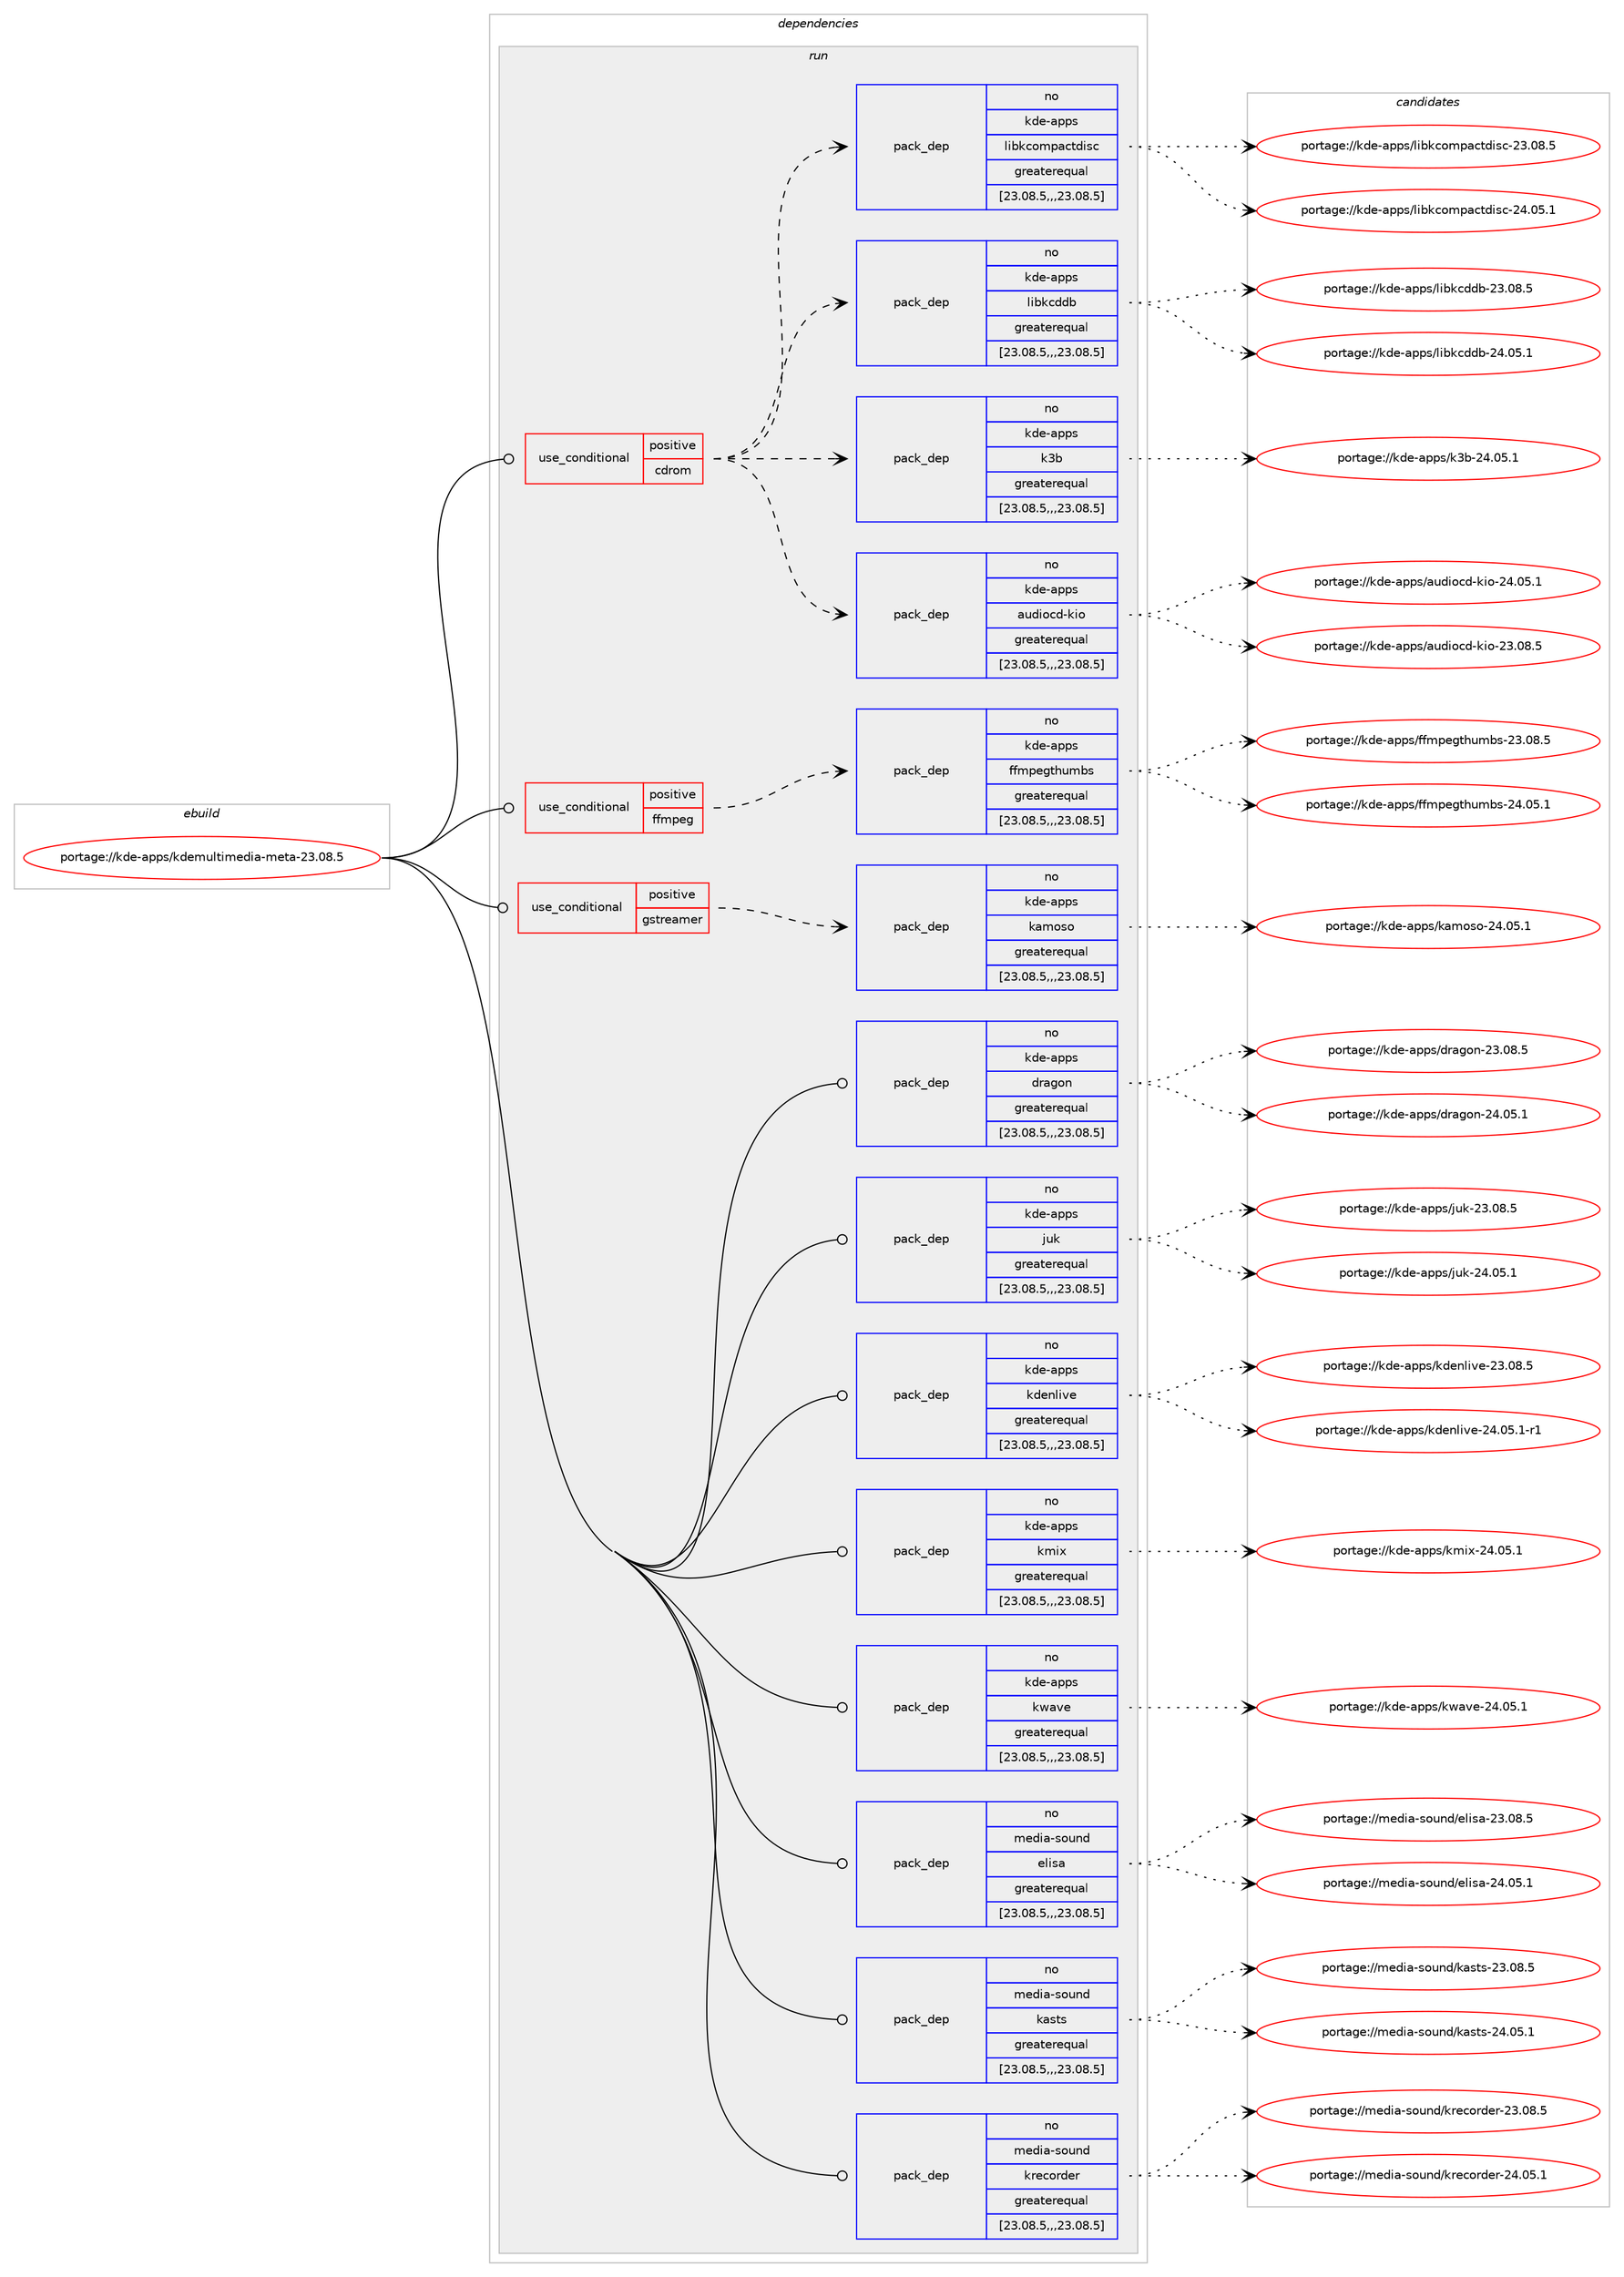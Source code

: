digraph prolog {

# *************
# Graph options
# *************

newrank=true;
concentrate=true;
compound=true;
graph [rankdir=LR,fontname=Helvetica,fontsize=10,ranksep=1.5];#, ranksep=2.5, nodesep=0.2];
edge  [arrowhead=vee];
node  [fontname=Helvetica,fontsize=10];

# **********
# The ebuild
# **********

subgraph cluster_leftcol {
color=gray;
rank=same;
label=<<i>ebuild</i>>;
id [label="portage://kde-apps/kdemultimedia-meta-23.08.5", color=red, width=4, href="../kde-apps/kdemultimedia-meta-23.08.5.svg"];
}

# ****************
# The dependencies
# ****************

subgraph cluster_midcol {
color=gray;
label=<<i>dependencies</i>>;
subgraph cluster_compile {
fillcolor="#eeeeee";
style=filled;
label=<<i>compile</i>>;
}
subgraph cluster_compileandrun {
fillcolor="#eeeeee";
style=filled;
label=<<i>compile and run</i>>;
}
subgraph cluster_run {
fillcolor="#eeeeee";
style=filled;
label=<<i>run</i>>;
subgraph cond65603 {
dependency246583 [label=<<TABLE BORDER="0" CELLBORDER="1" CELLSPACING="0" CELLPADDING="4"><TR><TD ROWSPAN="3" CELLPADDING="10">use_conditional</TD></TR><TR><TD>positive</TD></TR><TR><TD>cdrom</TD></TR></TABLE>>, shape=none, color=red];
subgraph pack179241 {
dependency246584 [label=<<TABLE BORDER="0" CELLBORDER="1" CELLSPACING="0" CELLPADDING="4" WIDTH="220"><TR><TD ROWSPAN="6" CELLPADDING="30">pack_dep</TD></TR><TR><TD WIDTH="110">no</TD></TR><TR><TD>kde-apps</TD></TR><TR><TD>audiocd-kio</TD></TR><TR><TD>greaterequal</TD></TR><TR><TD>[23.08.5,,,23.08.5]</TD></TR></TABLE>>, shape=none, color=blue];
}
dependency246583:e -> dependency246584:w [weight=20,style="dashed",arrowhead="vee"];
subgraph pack179242 {
dependency246585 [label=<<TABLE BORDER="0" CELLBORDER="1" CELLSPACING="0" CELLPADDING="4" WIDTH="220"><TR><TD ROWSPAN="6" CELLPADDING="30">pack_dep</TD></TR><TR><TD WIDTH="110">no</TD></TR><TR><TD>kde-apps</TD></TR><TR><TD>k3b</TD></TR><TR><TD>greaterequal</TD></TR><TR><TD>[23.08.5,,,23.08.5]</TD></TR></TABLE>>, shape=none, color=blue];
}
dependency246583:e -> dependency246585:w [weight=20,style="dashed",arrowhead="vee"];
subgraph pack179243 {
dependency246586 [label=<<TABLE BORDER="0" CELLBORDER="1" CELLSPACING="0" CELLPADDING="4" WIDTH="220"><TR><TD ROWSPAN="6" CELLPADDING="30">pack_dep</TD></TR><TR><TD WIDTH="110">no</TD></TR><TR><TD>kde-apps</TD></TR><TR><TD>libkcddb</TD></TR><TR><TD>greaterequal</TD></TR><TR><TD>[23.08.5,,,23.08.5]</TD></TR></TABLE>>, shape=none, color=blue];
}
dependency246583:e -> dependency246586:w [weight=20,style="dashed",arrowhead="vee"];
subgraph pack179244 {
dependency246587 [label=<<TABLE BORDER="0" CELLBORDER="1" CELLSPACING="0" CELLPADDING="4" WIDTH="220"><TR><TD ROWSPAN="6" CELLPADDING="30">pack_dep</TD></TR><TR><TD WIDTH="110">no</TD></TR><TR><TD>kde-apps</TD></TR><TR><TD>libkcompactdisc</TD></TR><TR><TD>greaterequal</TD></TR><TR><TD>[23.08.5,,,23.08.5]</TD></TR></TABLE>>, shape=none, color=blue];
}
dependency246583:e -> dependency246587:w [weight=20,style="dashed",arrowhead="vee"];
}
id:e -> dependency246583:w [weight=20,style="solid",arrowhead="odot"];
subgraph cond65604 {
dependency246588 [label=<<TABLE BORDER="0" CELLBORDER="1" CELLSPACING="0" CELLPADDING="4"><TR><TD ROWSPAN="3" CELLPADDING="10">use_conditional</TD></TR><TR><TD>positive</TD></TR><TR><TD>ffmpeg</TD></TR></TABLE>>, shape=none, color=red];
subgraph pack179245 {
dependency246589 [label=<<TABLE BORDER="0" CELLBORDER="1" CELLSPACING="0" CELLPADDING="4" WIDTH="220"><TR><TD ROWSPAN="6" CELLPADDING="30">pack_dep</TD></TR><TR><TD WIDTH="110">no</TD></TR><TR><TD>kde-apps</TD></TR><TR><TD>ffmpegthumbs</TD></TR><TR><TD>greaterequal</TD></TR><TR><TD>[23.08.5,,,23.08.5]</TD></TR></TABLE>>, shape=none, color=blue];
}
dependency246588:e -> dependency246589:w [weight=20,style="dashed",arrowhead="vee"];
}
id:e -> dependency246588:w [weight=20,style="solid",arrowhead="odot"];
subgraph cond65605 {
dependency246590 [label=<<TABLE BORDER="0" CELLBORDER="1" CELLSPACING="0" CELLPADDING="4"><TR><TD ROWSPAN="3" CELLPADDING="10">use_conditional</TD></TR><TR><TD>positive</TD></TR><TR><TD>gstreamer</TD></TR></TABLE>>, shape=none, color=red];
subgraph pack179246 {
dependency246591 [label=<<TABLE BORDER="0" CELLBORDER="1" CELLSPACING="0" CELLPADDING="4" WIDTH="220"><TR><TD ROWSPAN="6" CELLPADDING="30">pack_dep</TD></TR><TR><TD WIDTH="110">no</TD></TR><TR><TD>kde-apps</TD></TR><TR><TD>kamoso</TD></TR><TR><TD>greaterequal</TD></TR><TR><TD>[23.08.5,,,23.08.5]</TD></TR></TABLE>>, shape=none, color=blue];
}
dependency246590:e -> dependency246591:w [weight=20,style="dashed",arrowhead="vee"];
}
id:e -> dependency246590:w [weight=20,style="solid",arrowhead="odot"];
subgraph pack179247 {
dependency246592 [label=<<TABLE BORDER="0" CELLBORDER="1" CELLSPACING="0" CELLPADDING="4" WIDTH="220"><TR><TD ROWSPAN="6" CELLPADDING="30">pack_dep</TD></TR><TR><TD WIDTH="110">no</TD></TR><TR><TD>kde-apps</TD></TR><TR><TD>dragon</TD></TR><TR><TD>greaterequal</TD></TR><TR><TD>[23.08.5,,,23.08.5]</TD></TR></TABLE>>, shape=none, color=blue];
}
id:e -> dependency246592:w [weight=20,style="solid",arrowhead="odot"];
subgraph pack179248 {
dependency246593 [label=<<TABLE BORDER="0" CELLBORDER="1" CELLSPACING="0" CELLPADDING="4" WIDTH="220"><TR><TD ROWSPAN="6" CELLPADDING="30">pack_dep</TD></TR><TR><TD WIDTH="110">no</TD></TR><TR><TD>kde-apps</TD></TR><TR><TD>juk</TD></TR><TR><TD>greaterequal</TD></TR><TR><TD>[23.08.5,,,23.08.5]</TD></TR></TABLE>>, shape=none, color=blue];
}
id:e -> dependency246593:w [weight=20,style="solid",arrowhead="odot"];
subgraph pack179249 {
dependency246594 [label=<<TABLE BORDER="0" CELLBORDER="1" CELLSPACING="0" CELLPADDING="4" WIDTH="220"><TR><TD ROWSPAN="6" CELLPADDING="30">pack_dep</TD></TR><TR><TD WIDTH="110">no</TD></TR><TR><TD>kde-apps</TD></TR><TR><TD>kdenlive</TD></TR><TR><TD>greaterequal</TD></TR><TR><TD>[23.08.5,,,23.08.5]</TD></TR></TABLE>>, shape=none, color=blue];
}
id:e -> dependency246594:w [weight=20,style="solid",arrowhead="odot"];
subgraph pack179250 {
dependency246595 [label=<<TABLE BORDER="0" CELLBORDER="1" CELLSPACING="0" CELLPADDING="4" WIDTH="220"><TR><TD ROWSPAN="6" CELLPADDING="30">pack_dep</TD></TR><TR><TD WIDTH="110">no</TD></TR><TR><TD>kde-apps</TD></TR><TR><TD>kmix</TD></TR><TR><TD>greaterequal</TD></TR><TR><TD>[23.08.5,,,23.08.5]</TD></TR></TABLE>>, shape=none, color=blue];
}
id:e -> dependency246595:w [weight=20,style="solid",arrowhead="odot"];
subgraph pack179251 {
dependency246596 [label=<<TABLE BORDER="0" CELLBORDER="1" CELLSPACING="0" CELLPADDING="4" WIDTH="220"><TR><TD ROWSPAN="6" CELLPADDING="30">pack_dep</TD></TR><TR><TD WIDTH="110">no</TD></TR><TR><TD>kde-apps</TD></TR><TR><TD>kwave</TD></TR><TR><TD>greaterequal</TD></TR><TR><TD>[23.08.5,,,23.08.5]</TD></TR></TABLE>>, shape=none, color=blue];
}
id:e -> dependency246596:w [weight=20,style="solid",arrowhead="odot"];
subgraph pack179252 {
dependency246597 [label=<<TABLE BORDER="0" CELLBORDER="1" CELLSPACING="0" CELLPADDING="4" WIDTH="220"><TR><TD ROWSPAN="6" CELLPADDING="30">pack_dep</TD></TR><TR><TD WIDTH="110">no</TD></TR><TR><TD>media-sound</TD></TR><TR><TD>elisa</TD></TR><TR><TD>greaterequal</TD></TR><TR><TD>[23.08.5,,,23.08.5]</TD></TR></TABLE>>, shape=none, color=blue];
}
id:e -> dependency246597:w [weight=20,style="solid",arrowhead="odot"];
subgraph pack179253 {
dependency246598 [label=<<TABLE BORDER="0" CELLBORDER="1" CELLSPACING="0" CELLPADDING="4" WIDTH="220"><TR><TD ROWSPAN="6" CELLPADDING="30">pack_dep</TD></TR><TR><TD WIDTH="110">no</TD></TR><TR><TD>media-sound</TD></TR><TR><TD>kasts</TD></TR><TR><TD>greaterequal</TD></TR><TR><TD>[23.08.5,,,23.08.5]</TD></TR></TABLE>>, shape=none, color=blue];
}
id:e -> dependency246598:w [weight=20,style="solid",arrowhead="odot"];
subgraph pack179254 {
dependency246599 [label=<<TABLE BORDER="0" CELLBORDER="1" CELLSPACING="0" CELLPADDING="4" WIDTH="220"><TR><TD ROWSPAN="6" CELLPADDING="30">pack_dep</TD></TR><TR><TD WIDTH="110">no</TD></TR><TR><TD>media-sound</TD></TR><TR><TD>krecorder</TD></TR><TR><TD>greaterequal</TD></TR><TR><TD>[23.08.5,,,23.08.5]</TD></TR></TABLE>>, shape=none, color=blue];
}
id:e -> dependency246599:w [weight=20,style="solid",arrowhead="odot"];
}
}

# **************
# The candidates
# **************

subgraph cluster_choices {
rank=same;
color=gray;
label=<<i>candidates</i>>;

subgraph choice179241 {
color=black;
nodesep=1;
choice1071001014597112112115479711710010511199100451071051114550514648564653 [label="portage://kde-apps/audiocd-kio-23.08.5", color=red, width=4,href="../kde-apps/audiocd-kio-23.08.5.svg"];
choice1071001014597112112115479711710010511199100451071051114550524648534649 [label="portage://kde-apps/audiocd-kio-24.05.1", color=red, width=4,href="../kde-apps/audiocd-kio-24.05.1.svg"];
dependency246584:e -> choice1071001014597112112115479711710010511199100451071051114550514648564653:w [style=dotted,weight="100"];
dependency246584:e -> choice1071001014597112112115479711710010511199100451071051114550524648534649:w [style=dotted,weight="100"];
}
subgraph choice179242 {
color=black;
nodesep=1;
choice10710010145971121121154710751984550524648534649 [label="portage://kde-apps/k3b-24.05.1", color=red, width=4,href="../kde-apps/k3b-24.05.1.svg"];
dependency246585:e -> choice10710010145971121121154710751984550524648534649:w [style=dotted,weight="100"];
}
subgraph choice179243 {
color=black;
nodesep=1;
choice1071001014597112112115471081059810799100100984550514648564653 [label="portage://kde-apps/libkcddb-23.08.5", color=red, width=4,href="../kde-apps/libkcddb-23.08.5.svg"];
choice1071001014597112112115471081059810799100100984550524648534649 [label="portage://kde-apps/libkcddb-24.05.1", color=red, width=4,href="../kde-apps/libkcddb-24.05.1.svg"];
dependency246586:e -> choice1071001014597112112115471081059810799100100984550514648564653:w [style=dotted,weight="100"];
dependency246586:e -> choice1071001014597112112115471081059810799100100984550524648534649:w [style=dotted,weight="100"];
}
subgraph choice179244 {
color=black;
nodesep=1;
choice10710010145971121121154710810598107991111091129799116100105115994550514648564653 [label="portage://kde-apps/libkcompactdisc-23.08.5", color=red, width=4,href="../kde-apps/libkcompactdisc-23.08.5.svg"];
choice10710010145971121121154710810598107991111091129799116100105115994550524648534649 [label="portage://kde-apps/libkcompactdisc-24.05.1", color=red, width=4,href="../kde-apps/libkcompactdisc-24.05.1.svg"];
dependency246587:e -> choice10710010145971121121154710810598107991111091129799116100105115994550514648564653:w [style=dotted,weight="100"];
dependency246587:e -> choice10710010145971121121154710810598107991111091129799116100105115994550524648534649:w [style=dotted,weight="100"];
}
subgraph choice179245 {
color=black;
nodesep=1;
choice107100101459711211211547102102109112101103116104117109981154550514648564653 [label="portage://kde-apps/ffmpegthumbs-23.08.5", color=red, width=4,href="../kde-apps/ffmpegthumbs-23.08.5.svg"];
choice107100101459711211211547102102109112101103116104117109981154550524648534649 [label="portage://kde-apps/ffmpegthumbs-24.05.1", color=red, width=4,href="../kde-apps/ffmpegthumbs-24.05.1.svg"];
dependency246589:e -> choice107100101459711211211547102102109112101103116104117109981154550514648564653:w [style=dotted,weight="100"];
dependency246589:e -> choice107100101459711211211547102102109112101103116104117109981154550524648534649:w [style=dotted,weight="100"];
}
subgraph choice179246 {
color=black;
nodesep=1;
choice107100101459711211211547107971091111151114550524648534649 [label="portage://kde-apps/kamoso-24.05.1", color=red, width=4,href="../kde-apps/kamoso-24.05.1.svg"];
dependency246591:e -> choice107100101459711211211547107971091111151114550524648534649:w [style=dotted,weight="100"];
}
subgraph choice179247 {
color=black;
nodesep=1;
choice107100101459711211211547100114971031111104550514648564653 [label="portage://kde-apps/dragon-23.08.5", color=red, width=4,href="../kde-apps/dragon-23.08.5.svg"];
choice107100101459711211211547100114971031111104550524648534649 [label="portage://kde-apps/dragon-24.05.1", color=red, width=4,href="../kde-apps/dragon-24.05.1.svg"];
dependency246592:e -> choice107100101459711211211547100114971031111104550514648564653:w [style=dotted,weight="100"];
dependency246592:e -> choice107100101459711211211547100114971031111104550524648534649:w [style=dotted,weight="100"];
}
subgraph choice179248 {
color=black;
nodesep=1;
choice1071001014597112112115471061171074550514648564653 [label="portage://kde-apps/juk-23.08.5", color=red, width=4,href="../kde-apps/juk-23.08.5.svg"];
choice1071001014597112112115471061171074550524648534649 [label="portage://kde-apps/juk-24.05.1", color=red, width=4,href="../kde-apps/juk-24.05.1.svg"];
dependency246593:e -> choice1071001014597112112115471061171074550514648564653:w [style=dotted,weight="100"];
dependency246593:e -> choice1071001014597112112115471061171074550524648534649:w [style=dotted,weight="100"];
}
subgraph choice179249 {
color=black;
nodesep=1;
choice1071001014597112112115471071001011101081051181014550514648564653 [label="portage://kde-apps/kdenlive-23.08.5", color=red, width=4,href="../kde-apps/kdenlive-23.08.5.svg"];
choice10710010145971121121154710710010111010810511810145505246485346494511449 [label="portage://kde-apps/kdenlive-24.05.1-r1", color=red, width=4,href="../kde-apps/kdenlive-24.05.1-r1.svg"];
dependency246594:e -> choice1071001014597112112115471071001011101081051181014550514648564653:w [style=dotted,weight="100"];
dependency246594:e -> choice10710010145971121121154710710010111010810511810145505246485346494511449:w [style=dotted,weight="100"];
}
subgraph choice179250 {
color=black;
nodesep=1;
choice1071001014597112112115471071091051204550524648534649 [label="portage://kde-apps/kmix-24.05.1", color=red, width=4,href="../kde-apps/kmix-24.05.1.svg"];
dependency246595:e -> choice1071001014597112112115471071091051204550524648534649:w [style=dotted,weight="100"];
}
subgraph choice179251 {
color=black;
nodesep=1;
choice107100101459711211211547107119971181014550524648534649 [label="portage://kde-apps/kwave-24.05.1", color=red, width=4,href="../kde-apps/kwave-24.05.1.svg"];
dependency246596:e -> choice107100101459711211211547107119971181014550524648534649:w [style=dotted,weight="100"];
}
subgraph choice179252 {
color=black;
nodesep=1;
choice109101100105974511511111711010047101108105115974550514648564653 [label="portage://media-sound/elisa-23.08.5", color=red, width=4,href="../media-sound/elisa-23.08.5.svg"];
choice109101100105974511511111711010047101108105115974550524648534649 [label="portage://media-sound/elisa-24.05.1", color=red, width=4,href="../media-sound/elisa-24.05.1.svg"];
dependency246597:e -> choice109101100105974511511111711010047101108105115974550514648564653:w [style=dotted,weight="100"];
dependency246597:e -> choice109101100105974511511111711010047101108105115974550524648534649:w [style=dotted,weight="100"];
}
subgraph choice179253 {
color=black;
nodesep=1;
choice109101100105974511511111711010047107971151161154550514648564653 [label="portage://media-sound/kasts-23.08.5", color=red, width=4,href="../media-sound/kasts-23.08.5.svg"];
choice109101100105974511511111711010047107971151161154550524648534649 [label="portage://media-sound/kasts-24.05.1", color=red, width=4,href="../media-sound/kasts-24.05.1.svg"];
dependency246598:e -> choice109101100105974511511111711010047107971151161154550514648564653:w [style=dotted,weight="100"];
dependency246598:e -> choice109101100105974511511111711010047107971151161154550524648534649:w [style=dotted,weight="100"];
}
subgraph choice179254 {
color=black;
nodesep=1;
choice109101100105974511511111711010047107114101991111141001011144550514648564653 [label="portage://media-sound/krecorder-23.08.5", color=red, width=4,href="../media-sound/krecorder-23.08.5.svg"];
choice109101100105974511511111711010047107114101991111141001011144550524648534649 [label="portage://media-sound/krecorder-24.05.1", color=red, width=4,href="../media-sound/krecorder-24.05.1.svg"];
dependency246599:e -> choice109101100105974511511111711010047107114101991111141001011144550514648564653:w [style=dotted,weight="100"];
dependency246599:e -> choice109101100105974511511111711010047107114101991111141001011144550524648534649:w [style=dotted,weight="100"];
}
}

}
